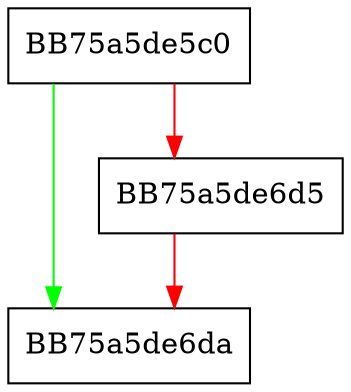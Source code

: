 digraph core_telemetry_publisher {
  node [shape="box"];
  graph [splines=ortho];
  BB75a5de5c0 -> BB75a5de6da [color="green"];
  BB75a5de5c0 -> BB75a5de6d5 [color="red"];
  BB75a5de6d5 -> BB75a5de6da [color="red"];
}